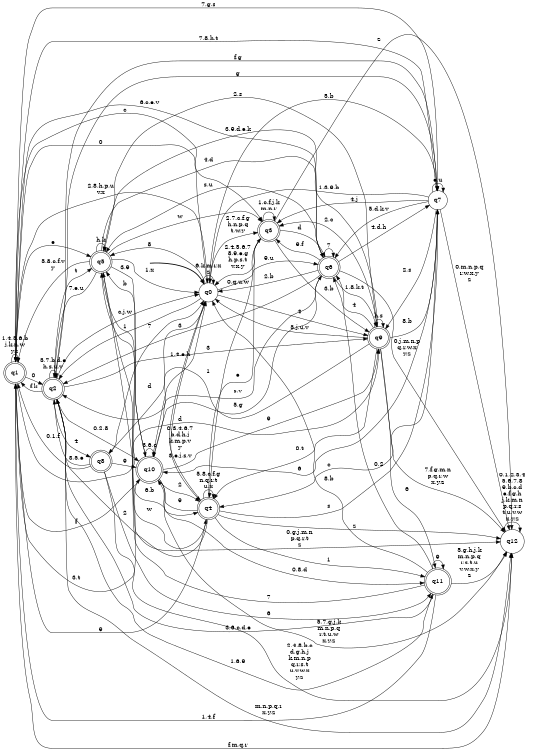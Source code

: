 digraph BlueStar {
__start0 [style = invis, shape = none, label = "", width = 0, height = 0];

rankdir=LR;
size="8,5";

s0 [style="filled", color="black", fillcolor="white" shape="circle", label="q0"];
s1 [style="rounded,filled", color="black", fillcolor="white" shape="doublecircle", label="q1"];
s2 [style="rounded,filled", color="black", fillcolor="white" shape="doublecircle", label="q2"];
s3 [style="rounded,filled", color="black", fillcolor="white" shape="doublecircle", label="q3"];
s4 [style="rounded,filled", color="black", fillcolor="white" shape="doublecircle", label="q4"];
s5 [style="rounded,filled", color="black", fillcolor="white" shape="doublecircle", label="q5"];
s6 [style="rounded,filled", color="black", fillcolor="white" shape="doublecircle", label="q6"];
s7 [style="filled", color="black", fillcolor="white" shape="circle", label="q7"];
s8 [style="rounded,filled", color="black", fillcolor="white" shape="doublecircle", label="q8"];
s9 [style="rounded,filled", color="black", fillcolor="white" shape="doublecircle", label="q9"];
s10 [style="rounded,filled", color="black", fillcolor="white" shape="doublecircle", label="q10"];
s11 [style="rounded,filled", color="black", fillcolor="white" shape="doublecircle", label="q11"];
s12 [style="filled", color="black", fillcolor="white" shape="circle", label="q12"];
subgraph cluster_main { 
	graph [pad=".75", ranksep="0.15", nodesep="0.15"];
	 style=invis; 
	__start0 -> s0 [penwidth=2];
}
s0 -> s0 [label="6,k,m,r,x\nz"];
s0 -> s1 [label="0"];
s0 -> s2 [label="1"];
s0 -> s3 [label="2,7,c,f,g\nh,n,p,q\nt,w,y"];
s0 -> s4 [label="3,e,j,s,v"];
s0 -> s5 [label="8"];
s0 -> s6 [label="9,u"];
s0 -> s7 [label="5,b"];
s0 -> s8 [label="d"];
s0 -> s9 [label="4"];
s1 -> s0 [label="2,8,h,p,u\nv,x"];
s1 -> s1 [label="1,4,5,6,b\nj,k,n,w\ny,z"];
s1 -> s2 [label="0"];
s1 -> s3 [label="c"];
s1 -> s4 [label="9"];
s1 -> s5 [label="e"];
s1 -> s7 [label="7,g,s"];
s1 -> s9 [label="d"];
s1 -> s10 [label="3,t"];
s1 -> s12 [label="f,m,q,r"];
s2 -> s0 [label="c,j,w"];
s2 -> s1 [label="f,k"];
s2 -> s2 [label="5,7,b,d,e\nh,s,u,v"];
s2 -> s5 [label="t"];
s2 -> s7 [label="g"];
s2 -> s8 [label="4"];
s2 -> s9 [label="3"];
s2 -> s10 [label="0,2,8"];
s2 -> s11 [label="1,6,9"];
s2 -> s12 [label="m,n,p,q,r\nx,y,z"];
s3 -> s0 [label="2,4,5,6,7\n8,9,e,g\nh,p,s,t\nv,x,y"];
s3 -> s3 [label="1,c,f,j,k\nm,n,r"];
s3 -> s4 [label="0,q,u,w"];
s3 -> s6 [label="d"];
s3 -> s9 [label="3,b"];
s3 -> s12 [label="z"];
s4 -> s0 [label="0,3,4,6,7\nb,d,h,j\nk,m,p,v\ny"];
s4 -> s2 [label="2"];
s4 -> s3 [label="e"];
s4 -> s4 [label="5,8,c,f,g\nn,q,r,t\nu,x"];
s4 -> s5 [label="w"];
s4 -> s7 [label="s"];
s4 -> s10 [label="9"];
s4 -> s11 [label="1"];
s4 -> s12 [label="z"];
s5 -> s0 [label="1,x"];
s5 -> s1 [label="5,8,c,f,v\ny"];
s5 -> s2 [label="7,e,u"];
s5 -> s3 [label="w"];
s5 -> s4 [label="6,b"];
s5 -> s5 [label="h,k"];
s5 -> s6 [label="4,d"];
s5 -> s9 [label="2,s"];
s5 -> s10 [label="3,9"];
s5 -> s12 [label="0,g,j,m,n\np,q,r,t\nz"];
s6 -> s0 [label="2,b"];
s6 -> s1 [label="6,c,e,v"];
s6 -> s2 [label="3"];
s6 -> s3 [label="9,f"];
s6 -> s5 [label="s,u"];
s6 -> s6 [label="7"];
s6 -> s7 [label="4,d,h"];
s6 -> s9 [label="1,8,k,t"];
s6 -> s10 [label="5,g"];
s6 -> s12 [label="0,j,m,n,p\nq,r,w,x\ny,z"];
s7 -> s0 [label="1,3,9,b"];
s7 -> s1 [label="7,8,h,t"];
s7 -> s2 [label="f,g"];
s7 -> s3 [label="4,j"];
s7 -> s4 [label="c"];
s7 -> s6 [label="5,d,k,v"];
s7 -> s7 [label="e,u"];
s7 -> s9 [label="2,s"];
s7 -> s10 [label="6"];
s7 -> s12 [label="0,m,n,p,q\nr,w,x,y\nz"];
s8 -> s0 [label="7"];
s8 -> s1 [label="0,1,f"];
s8 -> s2 [label="3,5,e"];
s8 -> s10 [label="9"];
s8 -> s11 [label="6"];
s8 -> s12 [label="2,4,8,b,c\nd,g,h,j\nk,m,n,p\nq,r,s,t\nu,v,w,x\ny,z"];
s9 -> s0 [label="5,j,u,v"];
s9 -> s2 [label="1"];
s9 -> s3 [label="2,c"];
s9 -> s4 [label="0,t"];
s9 -> s5 [label="3,9,d,e,k"];
s9 -> s6 [label="4"];
s9 -> s7 [label="8,b"];
s9 -> s9 [label="h,s"];
s9 -> s11 [label="6"];
s9 -> s12 [label="7,f,g,m,n\np,q,r,w\nx,y,z"];
s10 -> s0 [label="1,4,e,h"];
s10 -> s1 [label="f"];
s10 -> s4 [label="2"];
s10 -> s5 [label="b"];
s10 -> s6 [label="s,v"];
s10 -> s9 [label="9"];
s10 -> s10 [label="3,6,c"];
s10 -> s11 [label="0,8,d"];
s10 -> s12 [label="5,7,g,j,k\nm,n,p,q\nr,t,u,w\nx,y,z"];
s11 -> s0 [label="8,b"];
s11 -> s1 [label="1,4,f"];
s11 -> s2 [label="3,6,c,d,e"];
s11 -> s5 [label="7"];
s11 -> s6 [label="0,2"];
s11 -> s11 [label="9"];
s11 -> s12 [label="5,g,h,j,k\nm,n,p,q\nr,s,t,u\nv,w,x,y\nz"];
s12 -> s12 [label="0,1,2,3,4\n5,6,7,8\n9,b,c,d\ne,f,g,h\nj,k,m,n\np,q,r,s\nt,u,v,w\nx,y,z"];

}